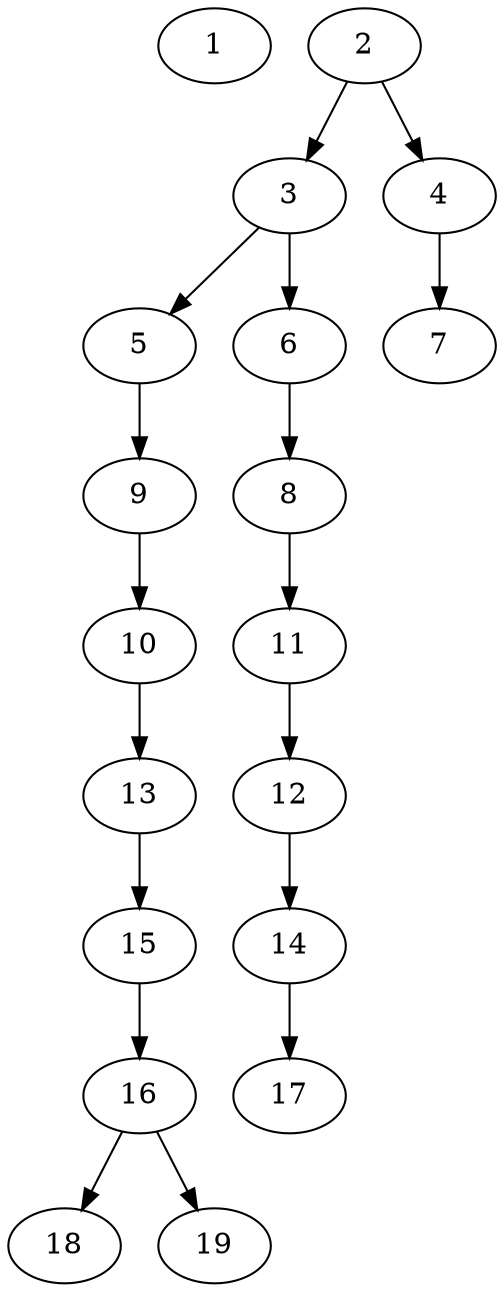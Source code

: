 // DAG (tier=1-easy, mode=data, n=19, ccr=0.307, fat=0.426, density=0.240, regular=0.754, jump=0.000, mindata=1048576, maxdata=8388608)
// DAG automatically generated by daggen at Sun Aug 24 16:33:33 2025
// /home/ermia/Project/Environments/daggen/bin/daggen --dot --ccr 0.307 --fat 0.426 --regular 0.754 --density 0.240 --jump 0.000 --mindata 1048576 --maxdata 8388608 -n 19 
digraph G {
  1 [size="292027539814860455936", alpha="0.14", expect_size="146013769907430227968"]
  2 [size="4316097461354496000", alpha="0.19", expect_size="2158048730677248000"]
  2 -> 3 [size ="21207239884800"]
  2 -> 4 [size ="21207239884800"]
  3 [size="227778523925059731456", alpha="0.02", expect_size="113889261962529865728"]
  3 -> 5 [size ="298376880979968"]
  3 -> 6 [size ="298376880979968"]
  4 [size="181241311245397440", alpha="0.19", expect_size="90620655622698720"]
  4 -> 7 [size ="133547478220800"]
  5 [size="14024022643703808000", alpha="0.04", expect_size="7012011321851904000"]
  5 -> 9 [size ="46523429683200"]
  6 [size="2248538873066037", alpha="0.16", expect_size="1124269436533018"]
  6 -> 8 [size ="102467056435200"]
  7 [size="1175071442439751680", alpha="0.05", expect_size="587535721219875840"]
  8 [size="10449451822874624000", alpha="0.18", expect_size="5224725911437312000"]
  8 -> 11 [size ="38237162700800"]
  9 [size="338963711532861632", alpha="0.14", expect_size="169481855766430816"]
  9 -> 10 [size ="246518044950528"]
  10 [size="7114913162769152", alpha="0.10", expect_size="3557456581384576"]
  10 -> 13 [size ="382092714180608"]
  11 [size="11982983594337880", alpha="0.05", expect_size="5991491797168940"]
  11 -> 12 [size ="399613186015232"]
  12 [size="333022373839756066816", alpha="0.20", expect_size="166511186919878033408"]
  12 -> 14 [size ="384360658239488"]
  13 [size="15211602104728338", alpha="0.03", expect_size="7605801052364169"]
  13 -> 15 [size ="388802451341312"]
  14 [size="772035655878098944", alpha="0.15", expect_size="386017827939049472"]
  14 -> 17 [size ="386977090240512"]
  15 [size="2516781389210264", alpha="0.11", expect_size="1258390694605132"]
  15 -> 16 [size ="125310913740800"]
  16 [size="18197074719749092", alpha="0.07", expect_size="9098537359874546"]
  16 -> 18 [size ="333049556369408"]
  16 -> 19 [size ="333049556369408"]
  17 [size="33386411119281540", alpha="0.01", expect_size="16693205559640770"]
  18 [size="3498550214194240", alpha="0.02", expect_size="1749275107097120"]
  19 [size="15572945822249578", alpha="0.18", expect_size="7786472911124789"]
}
